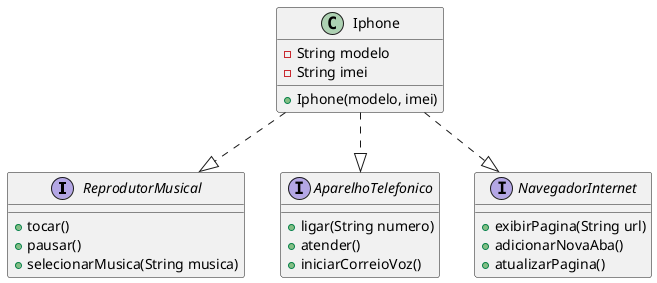 @startuml
interface ReprodutorMusical {
    +tocar()
    +pausar()
    +selecionarMusica(String musica)
}

interface AparelhoTelefonico {
    +ligar(String numero)
    +atender()
    +iniciarCorreioVoz()
}

interface NavegadorInternet {
    +exibirPagina(String url)
    +adicionarNovaAba()
    +atualizarPagina()
}

class Iphone {
    -String modelo
    -String imei
    +Iphone(modelo, imei)
}

Iphone ..|> ReprodutorMusical
Iphone ..|> AparelhoTelefonico
Iphone ..|> NavegadorInternet
@enduml